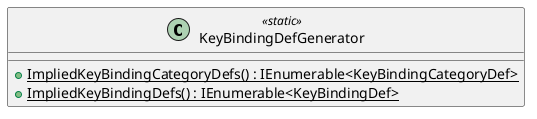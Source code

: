 @startuml
class KeyBindingDefGenerator <<static>> {
    + {static} ImpliedKeyBindingCategoryDefs() : IEnumerable<KeyBindingCategoryDef>
    + {static} ImpliedKeyBindingDefs() : IEnumerable<KeyBindingDef>
}
@enduml

